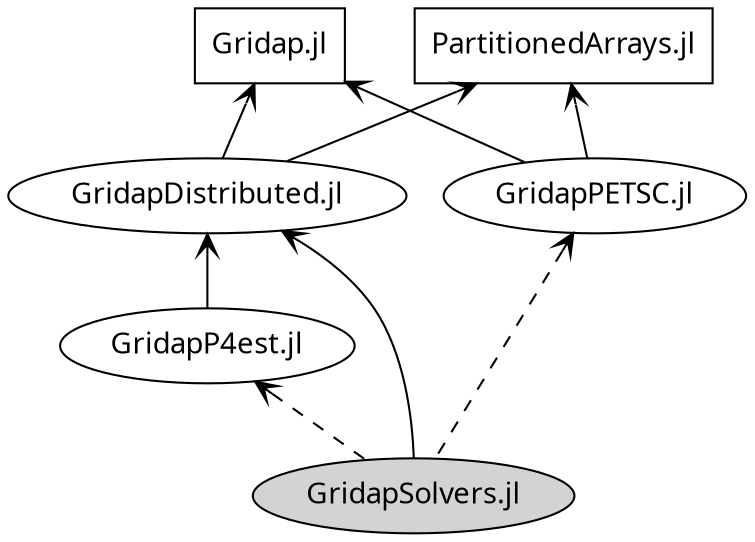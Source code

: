 # https://sketchviz.com/@JordiManyer/a34cdc3942aab5c0e011c05ce12bc2e5

digraph G {
  graph [fontname = "Handlee"];
  node [fontname = "Handlee"];
  edge [fontname = "Handlee",arrowhead=vee,arrowtail=vee];

  bgcolor=transparent;
 
  "Gridap.jl" -> "GridapDistributed.jl" [dir=back]
  "Gridap.jl" -> "GridapPETSC.jl" [dir=back]
  "PartitionedArrays.jl" -> "GridapPETSC.jl" [dir=back]
  "PartitionedArrays.jl" -> "GridapDistributed.jl" [dir=back]
  "GridapDistributed.jl" -> "GridapP4est.jl" [dir=back]
  "GridapDistributed.jl" -> "GridapSolvers.jl" [dir=back]
  "GridapPETSC.jl" -> "GridapSolvers.jl" [dir=back,style=dashed]
  "GridapP4est.jl" -> "GridapSolvers.jl" [dir=back,style=dashed]
  
  "Gridap.jl" [shape=rectangle];
  "PartitionedArrays.jl" [shape=rectangle]
  "GridapSolvers.jl" [style=filled;]
}